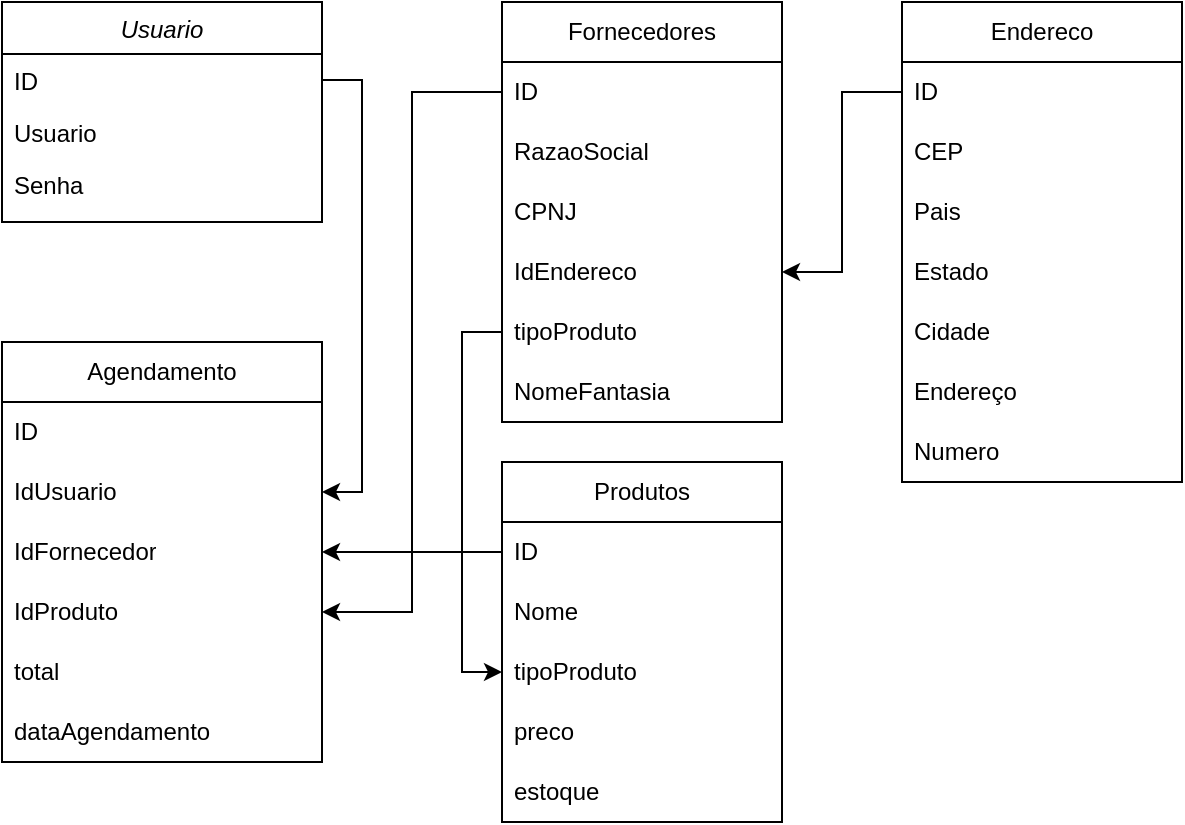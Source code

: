 <mxfile version="26.2.7">
  <diagram id="C5RBs43oDa-KdzZeNtuy" name="Page-1">
    <mxGraphModel dx="866" dy="440" grid="1" gridSize="10" guides="1" tooltips="1" connect="1" arrows="1" fold="1" page="1" pageScale="1" pageWidth="827" pageHeight="1169" math="0" shadow="0">
      <root>
        <mxCell id="WIyWlLk6GJQsqaUBKTNV-0" />
        <mxCell id="WIyWlLk6GJQsqaUBKTNV-1" parent="WIyWlLk6GJQsqaUBKTNV-0" />
        <mxCell id="zkfFHV4jXpPFQw0GAbJ--0" value="Usuario" style="swimlane;fontStyle=2;align=center;verticalAlign=top;childLayout=stackLayout;horizontal=1;startSize=26;horizontalStack=0;resizeParent=1;resizeLast=0;collapsible=1;marginBottom=0;rounded=0;shadow=0;strokeWidth=1;" parent="WIyWlLk6GJQsqaUBKTNV-1" vertex="1">
          <mxGeometry x="30" y="10" width="160" height="110" as="geometry">
            <mxRectangle x="230" y="140" width="160" height="26" as="alternateBounds" />
          </mxGeometry>
        </mxCell>
        <mxCell id="zkfFHV4jXpPFQw0GAbJ--1" value="ID" style="text;align=left;verticalAlign=top;spacingLeft=4;spacingRight=4;overflow=hidden;rotatable=0;points=[[0,0.5],[1,0.5]];portConstraint=eastwest;" parent="zkfFHV4jXpPFQw0GAbJ--0" vertex="1">
          <mxGeometry y="26" width="160" height="26" as="geometry" />
        </mxCell>
        <mxCell id="zkfFHV4jXpPFQw0GAbJ--2" value="Usuario" style="text;align=left;verticalAlign=top;spacingLeft=4;spacingRight=4;overflow=hidden;rotatable=0;points=[[0,0.5],[1,0.5]];portConstraint=eastwest;rounded=0;shadow=0;html=0;" parent="zkfFHV4jXpPFQw0GAbJ--0" vertex="1">
          <mxGeometry y="52" width="160" height="26" as="geometry" />
        </mxCell>
        <mxCell id="PtXZ1tmNlmUTYDSPOkse-0" value="Senha" style="text;align=left;verticalAlign=top;spacingLeft=4;spacingRight=4;overflow=hidden;rotatable=0;points=[[0,0.5],[1,0.5]];portConstraint=eastwest;rounded=0;shadow=0;html=0;" parent="zkfFHV4jXpPFQw0GAbJ--0" vertex="1">
          <mxGeometry y="78" width="160" height="26" as="geometry" />
        </mxCell>
        <mxCell id="1gO4uVvHBJijmj94tBsg-11" value="Fornecedores" style="swimlane;fontStyle=0;childLayout=stackLayout;horizontal=1;startSize=30;horizontalStack=0;resizeParent=1;resizeParentMax=0;resizeLast=0;collapsible=1;marginBottom=0;whiteSpace=wrap;html=1;" vertex="1" parent="WIyWlLk6GJQsqaUBKTNV-1">
          <mxGeometry x="280" y="10" width="140" height="210" as="geometry" />
        </mxCell>
        <mxCell id="1gO4uVvHBJijmj94tBsg-12" value="ID" style="text;strokeColor=none;fillColor=none;align=left;verticalAlign=middle;spacingLeft=4;spacingRight=4;overflow=hidden;points=[[0,0.5],[1,0.5]];portConstraint=eastwest;rotatable=0;whiteSpace=wrap;html=1;" vertex="1" parent="1gO4uVvHBJijmj94tBsg-11">
          <mxGeometry y="30" width="140" height="30" as="geometry" />
        </mxCell>
        <mxCell id="1gO4uVvHBJijmj94tBsg-13" value="RazaoSocial" style="text;strokeColor=none;fillColor=none;align=left;verticalAlign=middle;spacingLeft=4;spacingRight=4;overflow=hidden;points=[[0,0.5],[1,0.5]];portConstraint=eastwest;rotatable=0;whiteSpace=wrap;html=1;" vertex="1" parent="1gO4uVvHBJijmj94tBsg-11">
          <mxGeometry y="60" width="140" height="30" as="geometry" />
        </mxCell>
        <mxCell id="1gO4uVvHBJijmj94tBsg-16" value="CPNJ" style="text;strokeColor=none;fillColor=none;align=left;verticalAlign=middle;spacingLeft=4;spacingRight=4;overflow=hidden;points=[[0,0.5],[1,0.5]];portConstraint=eastwest;rotatable=0;whiteSpace=wrap;html=1;" vertex="1" parent="1gO4uVvHBJijmj94tBsg-11">
          <mxGeometry y="90" width="140" height="30" as="geometry" />
        </mxCell>
        <mxCell id="1gO4uVvHBJijmj94tBsg-14" value="IdEndereco" style="text;strokeColor=none;fillColor=none;align=left;verticalAlign=middle;spacingLeft=4;spacingRight=4;overflow=hidden;points=[[0,0.5],[1,0.5]];portConstraint=eastwest;rotatable=0;whiteSpace=wrap;html=1;" vertex="1" parent="1gO4uVvHBJijmj94tBsg-11">
          <mxGeometry y="120" width="140" height="30" as="geometry" />
        </mxCell>
        <mxCell id="1gO4uVvHBJijmj94tBsg-17" value="tipoProduto" style="text;strokeColor=none;fillColor=none;align=left;verticalAlign=middle;spacingLeft=4;spacingRight=4;overflow=hidden;points=[[0,0.5],[1,0.5]];portConstraint=eastwest;rotatable=0;whiteSpace=wrap;html=1;" vertex="1" parent="1gO4uVvHBJijmj94tBsg-11">
          <mxGeometry y="150" width="140" height="30" as="geometry" />
        </mxCell>
        <mxCell id="1gO4uVvHBJijmj94tBsg-18" value="NomeFantasia" style="text;strokeColor=none;fillColor=none;align=left;verticalAlign=middle;spacingLeft=4;spacingRight=4;overflow=hidden;points=[[0,0.5],[1,0.5]];portConstraint=eastwest;rotatable=0;whiteSpace=wrap;html=1;" vertex="1" parent="1gO4uVvHBJijmj94tBsg-11">
          <mxGeometry y="180" width="140" height="30" as="geometry" />
        </mxCell>
        <mxCell id="1gO4uVvHBJijmj94tBsg-20" value="Endereco" style="swimlane;fontStyle=0;childLayout=stackLayout;horizontal=1;startSize=30;horizontalStack=0;resizeParent=1;resizeParentMax=0;resizeLast=0;collapsible=1;marginBottom=0;whiteSpace=wrap;html=1;" vertex="1" parent="WIyWlLk6GJQsqaUBKTNV-1">
          <mxGeometry x="480" y="10" width="140" height="240" as="geometry" />
        </mxCell>
        <mxCell id="1gO4uVvHBJijmj94tBsg-21" value="ID" style="text;strokeColor=none;fillColor=none;align=left;verticalAlign=middle;spacingLeft=4;spacingRight=4;overflow=hidden;points=[[0,0.5],[1,0.5]];portConstraint=eastwest;rotatable=0;whiteSpace=wrap;html=1;" vertex="1" parent="1gO4uVvHBJijmj94tBsg-20">
          <mxGeometry y="30" width="140" height="30" as="geometry" />
        </mxCell>
        <mxCell id="1gO4uVvHBJijmj94tBsg-22" value="CEP" style="text;strokeColor=none;fillColor=none;align=left;verticalAlign=middle;spacingLeft=4;spacingRight=4;overflow=hidden;points=[[0,0.5],[1,0.5]];portConstraint=eastwest;rotatable=0;whiteSpace=wrap;html=1;" vertex="1" parent="1gO4uVvHBJijmj94tBsg-20">
          <mxGeometry y="60" width="140" height="30" as="geometry" />
        </mxCell>
        <mxCell id="1gO4uVvHBJijmj94tBsg-23" value="Pais" style="text;strokeColor=none;fillColor=none;align=left;verticalAlign=middle;spacingLeft=4;spacingRight=4;overflow=hidden;points=[[0,0.5],[1,0.5]];portConstraint=eastwest;rotatable=0;whiteSpace=wrap;html=1;" vertex="1" parent="1gO4uVvHBJijmj94tBsg-20">
          <mxGeometry y="90" width="140" height="30" as="geometry" />
        </mxCell>
        <mxCell id="1gO4uVvHBJijmj94tBsg-24" value="Estado" style="text;strokeColor=none;fillColor=none;align=left;verticalAlign=middle;spacingLeft=4;spacingRight=4;overflow=hidden;points=[[0,0.5],[1,0.5]];portConstraint=eastwest;rotatable=0;whiteSpace=wrap;html=1;" vertex="1" parent="1gO4uVvHBJijmj94tBsg-20">
          <mxGeometry y="120" width="140" height="30" as="geometry" />
        </mxCell>
        <mxCell id="1gO4uVvHBJijmj94tBsg-25" value="Cidade" style="text;strokeColor=none;fillColor=none;align=left;verticalAlign=middle;spacingLeft=4;spacingRight=4;overflow=hidden;points=[[0,0.5],[1,0.5]];portConstraint=eastwest;rotatable=0;whiteSpace=wrap;html=1;" vertex="1" parent="1gO4uVvHBJijmj94tBsg-20">
          <mxGeometry y="150" width="140" height="30" as="geometry" />
        </mxCell>
        <mxCell id="1gO4uVvHBJijmj94tBsg-97" value="Endereço" style="text;strokeColor=none;fillColor=none;align=left;verticalAlign=middle;spacingLeft=4;spacingRight=4;overflow=hidden;points=[[0,0.5],[1,0.5]];portConstraint=eastwest;rotatable=0;whiteSpace=wrap;html=1;" vertex="1" parent="1gO4uVvHBJijmj94tBsg-20">
          <mxGeometry y="180" width="140" height="30" as="geometry" />
        </mxCell>
        <mxCell id="1gO4uVvHBJijmj94tBsg-98" value="Numero" style="text;strokeColor=none;fillColor=none;align=left;verticalAlign=middle;spacingLeft=4;spacingRight=4;overflow=hidden;points=[[0,0.5],[1,0.5]];portConstraint=eastwest;rotatable=0;whiteSpace=wrap;html=1;" vertex="1" parent="1gO4uVvHBJijmj94tBsg-20">
          <mxGeometry y="210" width="140" height="30" as="geometry" />
        </mxCell>
        <mxCell id="1gO4uVvHBJijmj94tBsg-99" style="edgeStyle=orthogonalEdgeStyle;rounded=0;orthogonalLoop=1;jettySize=auto;html=1;entryX=1;entryY=0.5;entryDx=0;entryDy=0;" edge="1" parent="WIyWlLk6GJQsqaUBKTNV-1" source="1gO4uVvHBJijmj94tBsg-21" target="1gO4uVvHBJijmj94tBsg-14">
          <mxGeometry relative="1" as="geometry" />
        </mxCell>
        <mxCell id="1gO4uVvHBJijmj94tBsg-100" value="Produtos" style="swimlane;fontStyle=0;childLayout=stackLayout;horizontal=1;startSize=30;horizontalStack=0;resizeParent=1;resizeParentMax=0;resizeLast=0;collapsible=1;marginBottom=0;whiteSpace=wrap;html=1;" vertex="1" parent="WIyWlLk6GJQsqaUBKTNV-1">
          <mxGeometry x="280" y="240" width="140" height="180" as="geometry" />
        </mxCell>
        <mxCell id="1gO4uVvHBJijmj94tBsg-101" value="ID" style="text;strokeColor=none;fillColor=none;align=left;verticalAlign=middle;spacingLeft=4;spacingRight=4;overflow=hidden;points=[[0,0.5],[1,0.5]];portConstraint=eastwest;rotatable=0;whiteSpace=wrap;html=1;" vertex="1" parent="1gO4uVvHBJijmj94tBsg-100">
          <mxGeometry y="30" width="140" height="30" as="geometry" />
        </mxCell>
        <mxCell id="1gO4uVvHBJijmj94tBsg-102" value="Nome" style="text;strokeColor=none;fillColor=none;align=left;verticalAlign=middle;spacingLeft=4;spacingRight=4;overflow=hidden;points=[[0,0.5],[1,0.5]];portConstraint=eastwest;rotatable=0;whiteSpace=wrap;html=1;" vertex="1" parent="1gO4uVvHBJijmj94tBsg-100">
          <mxGeometry y="60" width="140" height="30" as="geometry" />
        </mxCell>
        <mxCell id="1gO4uVvHBJijmj94tBsg-103" value="tipoProduto" style="text;strokeColor=none;fillColor=none;align=left;verticalAlign=middle;spacingLeft=4;spacingRight=4;overflow=hidden;points=[[0,0.5],[1,0.5]];portConstraint=eastwest;rotatable=0;whiteSpace=wrap;html=1;" vertex="1" parent="1gO4uVvHBJijmj94tBsg-100">
          <mxGeometry y="90" width="140" height="30" as="geometry" />
        </mxCell>
        <mxCell id="1gO4uVvHBJijmj94tBsg-106" value="preco" style="text;strokeColor=none;fillColor=none;align=left;verticalAlign=middle;spacingLeft=4;spacingRight=4;overflow=hidden;points=[[0,0.5],[1,0.5]];portConstraint=eastwest;rotatable=0;whiteSpace=wrap;html=1;" vertex="1" parent="1gO4uVvHBJijmj94tBsg-100">
          <mxGeometry y="120" width="140" height="30" as="geometry" />
        </mxCell>
        <mxCell id="1gO4uVvHBJijmj94tBsg-107" value="estoque" style="text;strokeColor=none;fillColor=none;align=left;verticalAlign=middle;spacingLeft=4;spacingRight=4;overflow=hidden;points=[[0,0.5],[1,0.5]];portConstraint=eastwest;rotatable=0;whiteSpace=wrap;html=1;" vertex="1" parent="1gO4uVvHBJijmj94tBsg-100">
          <mxGeometry y="150" width="140" height="30" as="geometry" />
        </mxCell>
        <mxCell id="1gO4uVvHBJijmj94tBsg-104" style="edgeStyle=orthogonalEdgeStyle;rounded=0;orthogonalLoop=1;jettySize=auto;html=1;entryX=0;entryY=0.5;entryDx=0;entryDy=0;" edge="1" parent="WIyWlLk6GJQsqaUBKTNV-1" source="1gO4uVvHBJijmj94tBsg-17" target="1gO4uVvHBJijmj94tBsg-103">
          <mxGeometry relative="1" as="geometry" />
        </mxCell>
        <mxCell id="1gO4uVvHBJijmj94tBsg-108" value="Agendamento" style="swimlane;fontStyle=0;childLayout=stackLayout;horizontal=1;startSize=30;horizontalStack=0;resizeParent=1;resizeParentMax=0;resizeLast=0;collapsible=1;marginBottom=0;whiteSpace=wrap;html=1;" vertex="1" parent="WIyWlLk6GJQsqaUBKTNV-1">
          <mxGeometry x="30" y="180" width="160" height="210" as="geometry" />
        </mxCell>
        <mxCell id="1gO4uVvHBJijmj94tBsg-109" value="ID" style="text;strokeColor=none;fillColor=none;align=left;verticalAlign=middle;spacingLeft=4;spacingRight=4;overflow=hidden;points=[[0,0.5],[1,0.5]];portConstraint=eastwest;rotatable=0;whiteSpace=wrap;html=1;" vertex="1" parent="1gO4uVvHBJijmj94tBsg-108">
          <mxGeometry y="30" width="160" height="30" as="geometry" />
        </mxCell>
        <mxCell id="1gO4uVvHBJijmj94tBsg-116" value="IdUsuario" style="text;strokeColor=none;fillColor=none;align=left;verticalAlign=middle;spacingLeft=4;spacingRight=4;overflow=hidden;points=[[0,0.5],[1,0.5]];portConstraint=eastwest;rotatable=0;whiteSpace=wrap;html=1;" vertex="1" parent="1gO4uVvHBJijmj94tBsg-108">
          <mxGeometry y="60" width="160" height="30" as="geometry" />
        </mxCell>
        <mxCell id="1gO4uVvHBJijmj94tBsg-110" value="IdFornecedor" style="text;strokeColor=none;fillColor=none;align=left;verticalAlign=middle;spacingLeft=4;spacingRight=4;overflow=hidden;points=[[0,0.5],[1,0.5]];portConstraint=eastwest;rotatable=0;whiteSpace=wrap;html=1;" vertex="1" parent="1gO4uVvHBJijmj94tBsg-108">
          <mxGeometry y="90" width="160" height="30" as="geometry" />
        </mxCell>
        <mxCell id="1gO4uVvHBJijmj94tBsg-111" value="IdProduto" style="text;strokeColor=none;fillColor=none;align=left;verticalAlign=middle;spacingLeft=4;spacingRight=4;overflow=hidden;points=[[0,0.5],[1,0.5]];portConstraint=eastwest;rotatable=0;whiteSpace=wrap;html=1;" vertex="1" parent="1gO4uVvHBJijmj94tBsg-108">
          <mxGeometry y="120" width="160" height="30" as="geometry" />
        </mxCell>
        <mxCell id="1gO4uVvHBJijmj94tBsg-112" value="total" style="text;strokeColor=none;fillColor=none;align=left;verticalAlign=middle;spacingLeft=4;spacingRight=4;overflow=hidden;points=[[0,0.5],[1,0.5]];portConstraint=eastwest;rotatable=0;whiteSpace=wrap;html=1;" vertex="1" parent="1gO4uVvHBJijmj94tBsg-108">
          <mxGeometry y="150" width="160" height="30" as="geometry" />
        </mxCell>
        <mxCell id="1gO4uVvHBJijmj94tBsg-113" value="dataAgendamento" style="text;strokeColor=none;fillColor=none;align=left;verticalAlign=middle;spacingLeft=4;spacingRight=4;overflow=hidden;points=[[0,0.5],[1,0.5]];portConstraint=eastwest;rotatable=0;whiteSpace=wrap;html=1;" vertex="1" parent="1gO4uVvHBJijmj94tBsg-108">
          <mxGeometry y="180" width="160" height="30" as="geometry" />
        </mxCell>
        <mxCell id="1gO4uVvHBJijmj94tBsg-114" style="edgeStyle=orthogonalEdgeStyle;rounded=0;orthogonalLoop=1;jettySize=auto;html=1;entryX=1;entryY=0.5;entryDx=0;entryDy=0;" edge="1" parent="WIyWlLk6GJQsqaUBKTNV-1" source="1gO4uVvHBJijmj94tBsg-12" target="1gO4uVvHBJijmj94tBsg-110">
          <mxGeometry relative="1" as="geometry" />
        </mxCell>
        <mxCell id="1gO4uVvHBJijmj94tBsg-115" style="edgeStyle=orthogonalEdgeStyle;rounded=0;orthogonalLoop=1;jettySize=auto;html=1;exitX=0;exitY=0.5;exitDx=0;exitDy=0;entryX=1;entryY=0.5;entryDx=0;entryDy=0;" edge="1" parent="WIyWlLk6GJQsqaUBKTNV-1" source="1gO4uVvHBJijmj94tBsg-101" target="1gO4uVvHBJijmj94tBsg-111">
          <mxGeometry relative="1" as="geometry" />
        </mxCell>
        <mxCell id="1gO4uVvHBJijmj94tBsg-120" style="edgeStyle=orthogonalEdgeStyle;rounded=0;orthogonalLoop=1;jettySize=auto;html=1;exitX=1;exitY=0.5;exitDx=0;exitDy=0;entryX=1;entryY=0.5;entryDx=0;entryDy=0;" edge="1" parent="WIyWlLk6GJQsqaUBKTNV-1" source="zkfFHV4jXpPFQw0GAbJ--1" target="1gO4uVvHBJijmj94tBsg-116">
          <mxGeometry relative="1" as="geometry" />
        </mxCell>
      </root>
    </mxGraphModel>
  </diagram>
</mxfile>
